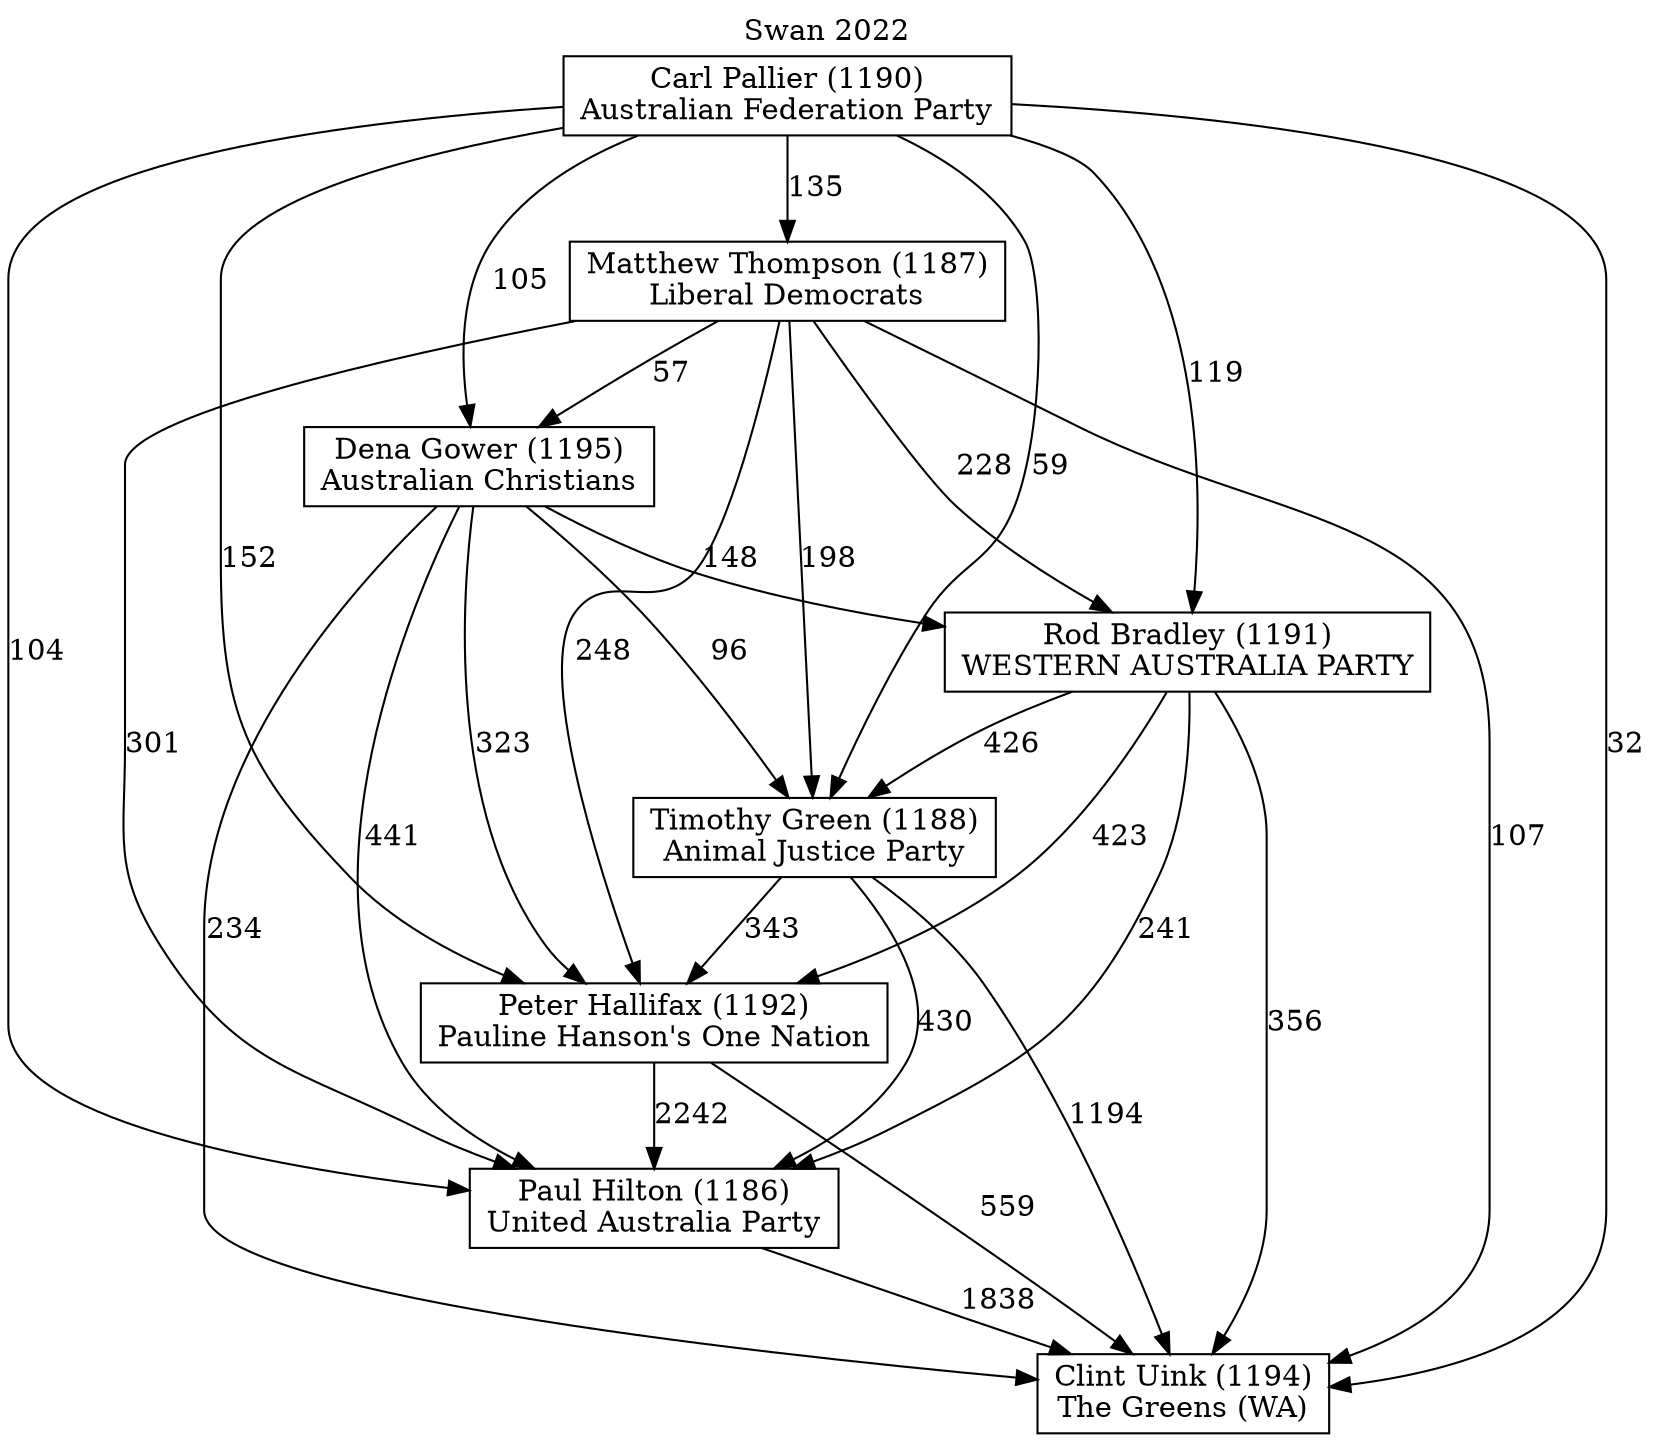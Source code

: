 // House preference flow
digraph "Clint Uink (1194)_Swan_2022" {
	graph [label="Swan 2022" labelloc=t mclimit=10]
	node [shape=box]
	"Paul Hilton (1186)" [label="Paul Hilton (1186)
United Australia Party"]
	"Carl Pallier (1190)" [label="Carl Pallier (1190)
Australian Federation Party"]
	"Timothy Green (1188)" [label="Timothy Green (1188)
Animal Justice Party"]
	"Rod Bradley (1191)" [label="Rod Bradley (1191)
WESTERN AUSTRALIA PARTY"]
	"Clint Uink (1194)" [label="Clint Uink (1194)
The Greens (WA)"]
	"Matthew Thompson (1187)" [label="Matthew Thompson (1187)
Liberal Democrats"]
	"Peter Hallifax (1192)" [label="Peter Hallifax (1192)
Pauline Hanson's One Nation"]
	"Dena Gower (1195)" [label="Dena Gower (1195)
Australian Christians"]
	"Matthew Thompson (1187)" -> "Clint Uink (1194)" [label=107]
	"Dena Gower (1195)" -> "Paul Hilton (1186)" [label=441]
	"Carl Pallier (1190)" -> "Paul Hilton (1186)" [label=104]
	"Timothy Green (1188)" -> "Clint Uink (1194)" [label=1194]
	"Matthew Thompson (1187)" -> "Dena Gower (1195)" [label=57]
	"Matthew Thompson (1187)" -> "Peter Hallifax (1192)" [label=248]
	"Carl Pallier (1190)" -> "Rod Bradley (1191)" [label=119]
	"Matthew Thompson (1187)" -> "Paul Hilton (1186)" [label=301]
	"Paul Hilton (1186)" -> "Clint Uink (1194)" [label=1838]
	"Carl Pallier (1190)" -> "Clint Uink (1194)" [label=32]
	"Carl Pallier (1190)" -> "Matthew Thompson (1187)" [label=135]
	"Rod Bradley (1191)" -> "Timothy Green (1188)" [label=426]
	"Dena Gower (1195)" -> "Peter Hallifax (1192)" [label=323]
	"Matthew Thompson (1187)" -> "Timothy Green (1188)" [label=198]
	"Matthew Thompson (1187)" -> "Rod Bradley (1191)" [label=228]
	"Rod Bradley (1191)" -> "Paul Hilton (1186)" [label=241]
	"Carl Pallier (1190)" -> "Dena Gower (1195)" [label=105]
	"Carl Pallier (1190)" -> "Peter Hallifax (1192)" [label=152]
	"Rod Bradley (1191)" -> "Clint Uink (1194)" [label=356]
	"Dena Gower (1195)" -> "Clint Uink (1194)" [label=234]
	"Dena Gower (1195)" -> "Rod Bradley (1191)" [label=148]
	"Peter Hallifax (1192)" -> "Clint Uink (1194)" [label=559]
	"Timothy Green (1188)" -> "Paul Hilton (1186)" [label=430]
	"Peter Hallifax (1192)" -> "Paul Hilton (1186)" [label=2242]
	"Dena Gower (1195)" -> "Timothy Green (1188)" [label=96]
	"Carl Pallier (1190)" -> "Timothy Green (1188)" [label=59]
	"Timothy Green (1188)" -> "Peter Hallifax (1192)" [label=343]
	"Rod Bradley (1191)" -> "Peter Hallifax (1192)" [label=423]
}
